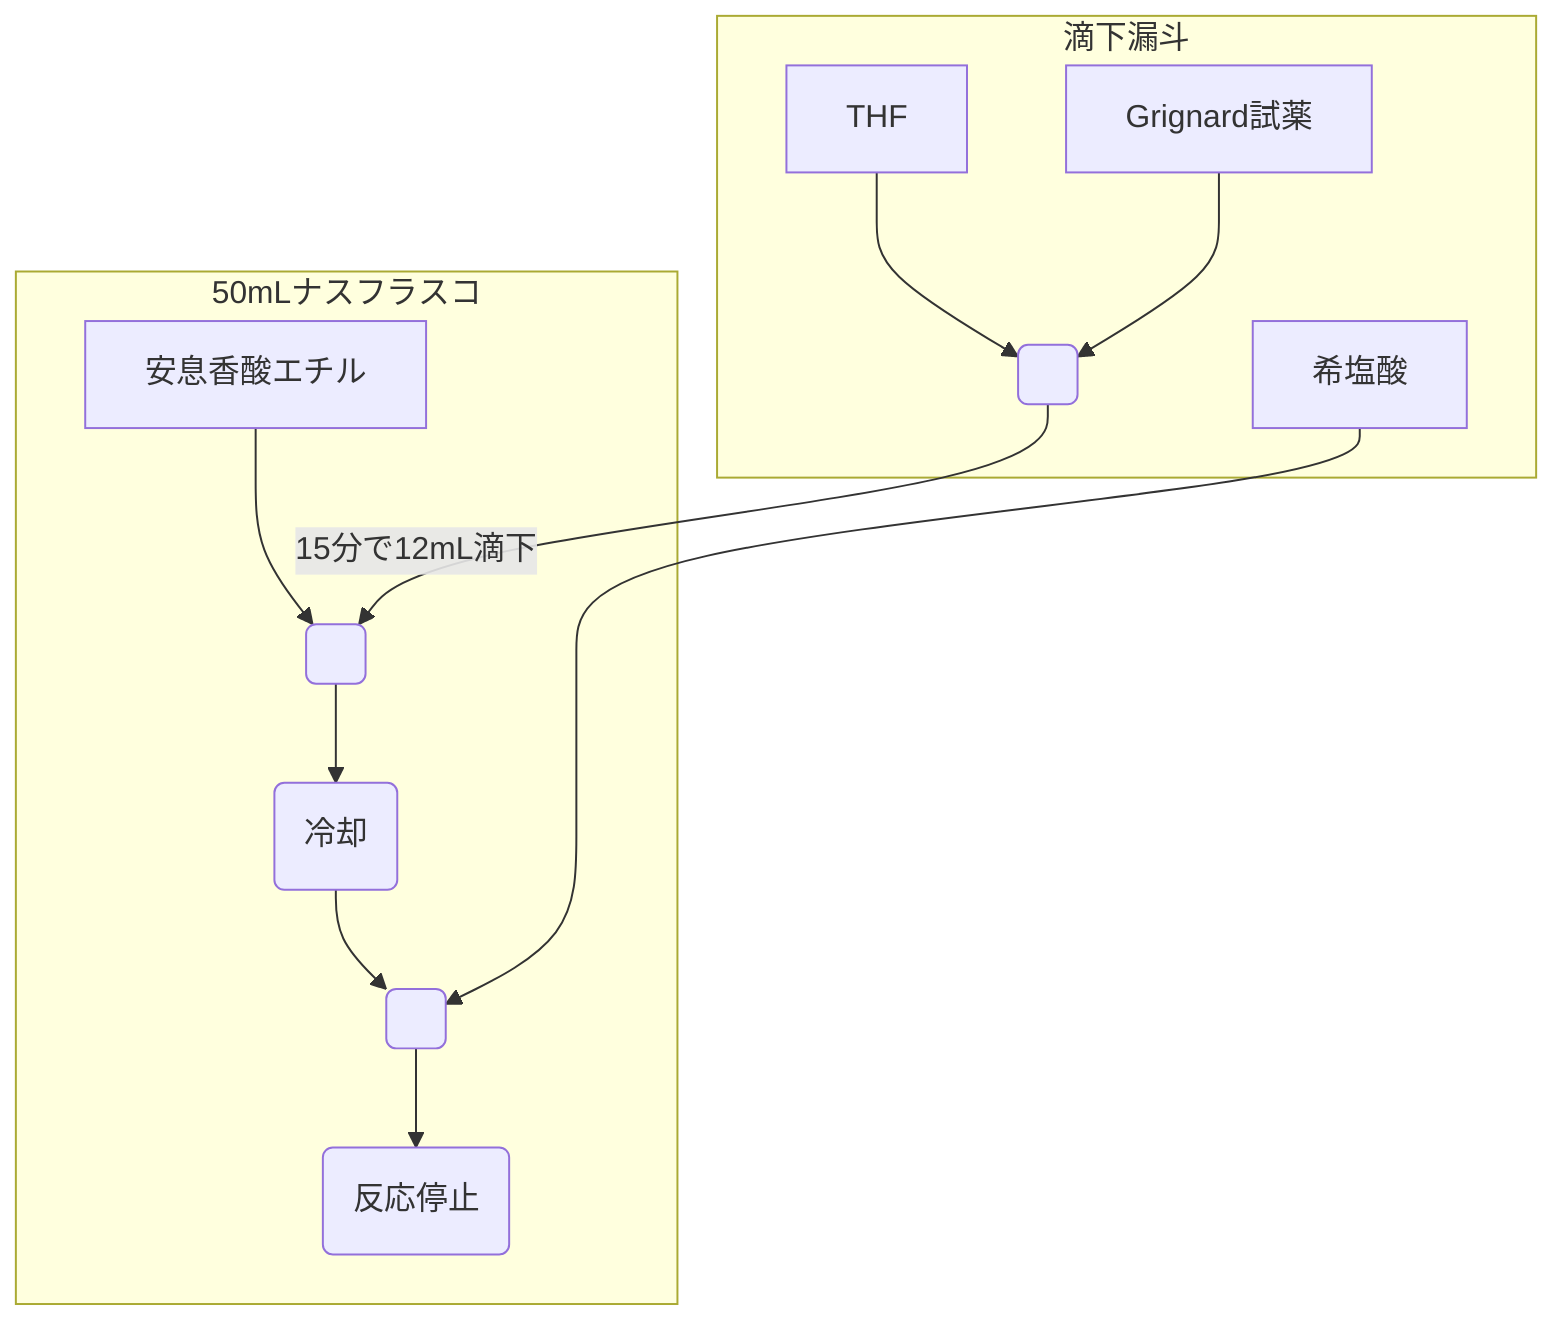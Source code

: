 graph TD

1[安息香酸エチル]
2[THF]
3[Grignard試薬]
4(" ")
5(" ")
6(冷却)
7(反応停止)
8(" ")
9[希塩酸]
subgraph 50mLナスフラスコ
1-->4
4-->6
6-->8
8-->7

end
subgraph 滴下漏斗
2-->5
3-->5
9-->8
end
5-->|15分で12mL滴下|4